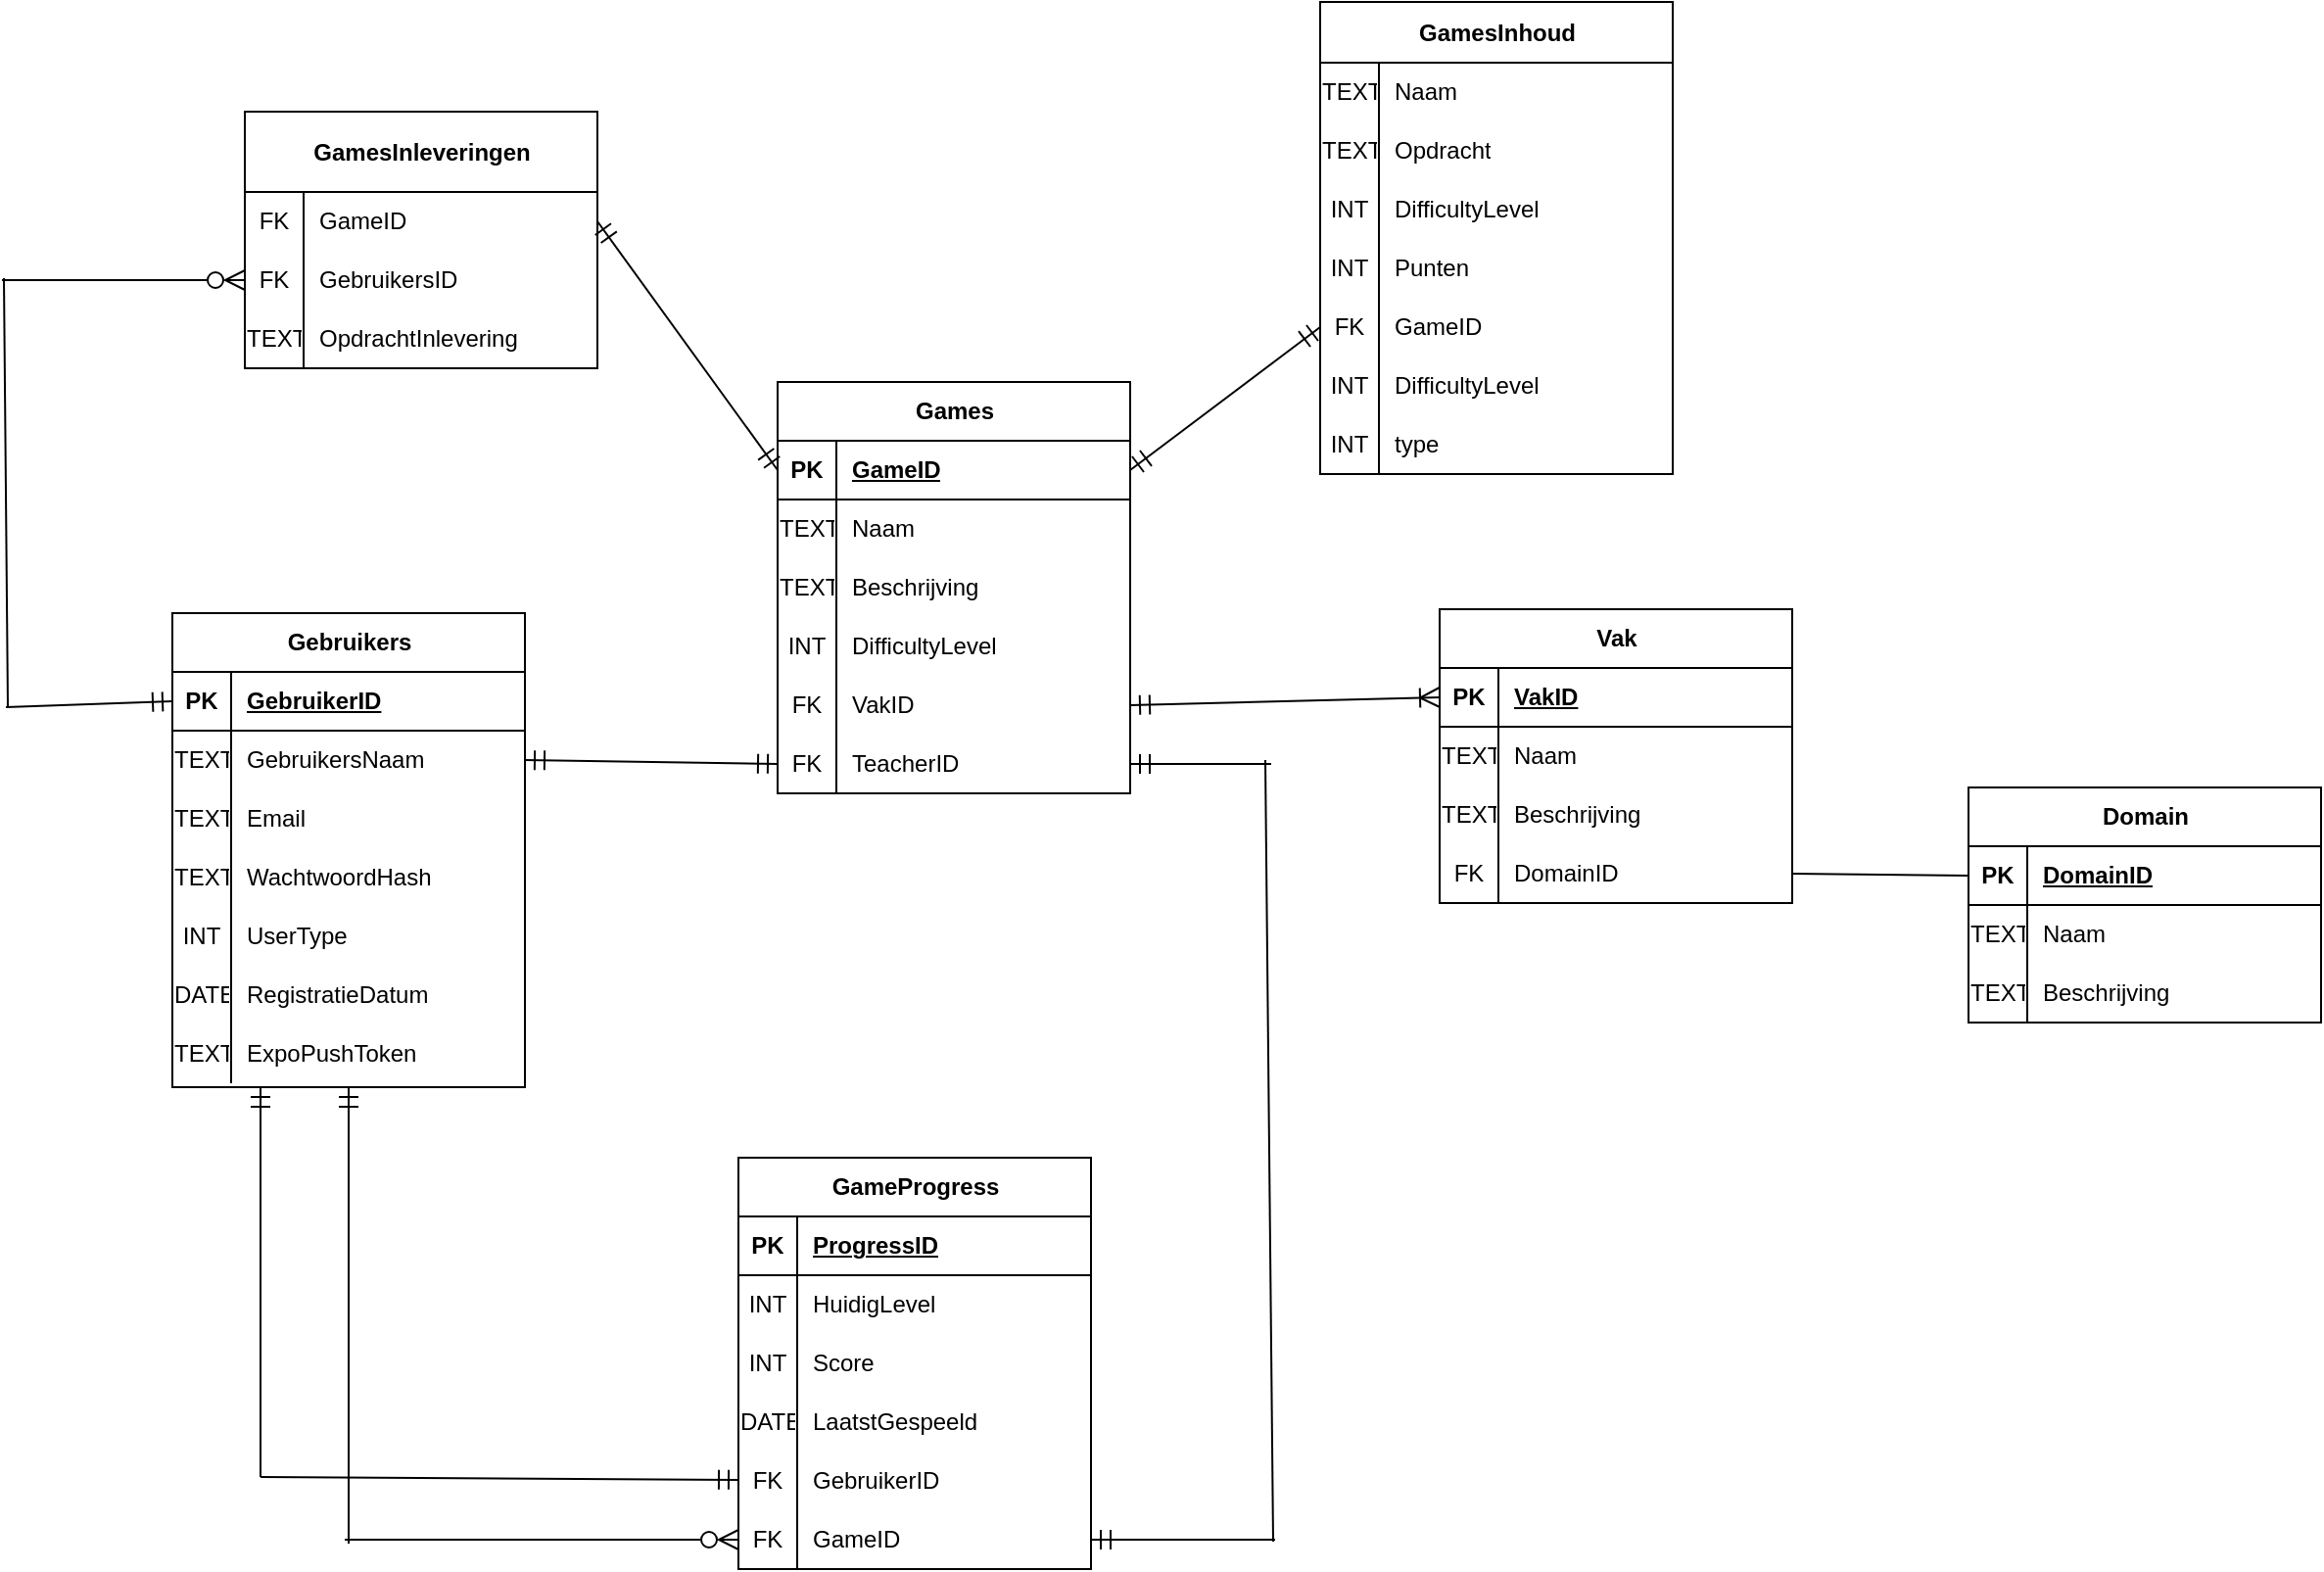<mxfile version="24.2.9" type="device">
  <diagram name="Page-1" id="W3djKVWimrkCmJJOR9AB">
    <mxGraphModel dx="1834" dy="1146" grid="0" gridSize="10" guides="1" tooltips="1" connect="1" arrows="1" fold="1" page="0" pageScale="1" pageWidth="850" pageHeight="1100" math="0" shadow="0">
      <root>
        <mxCell id="0" />
        <mxCell id="1" parent="0" />
        <mxCell id="AFo15DAIAZVbyzwFUTED-137" style="edgeStyle=none;curved=1;rounded=0;orthogonalLoop=1;jettySize=auto;html=1;exitX=0.25;exitY=1;exitDx=0;exitDy=0;fontSize=12;startSize=8;endSize=8;endArrow=none;endFill=0;startArrow=ERmandOne;startFill=0;" parent="1" source="AFo15DAIAZVbyzwFUTED-8" edge="1">
          <mxGeometry relative="1" as="geometry">
            <mxPoint x="60" y="414" as="targetPoint" />
          </mxGeometry>
        </mxCell>
        <mxCell id="AFo15DAIAZVbyzwFUTED-151" style="edgeStyle=none;curved=1;rounded=0;orthogonalLoop=1;jettySize=auto;html=1;exitX=0.5;exitY=1;exitDx=0;exitDy=0;fontSize=12;startSize=8;endSize=8;endArrow=none;endFill=0;startArrow=ERmandOne;startFill=0;" parent="1" source="AFo15DAIAZVbyzwFUTED-8" edge="1">
          <mxGeometry relative="1" as="geometry">
            <mxPoint x="105" y="448" as="targetPoint" />
          </mxGeometry>
        </mxCell>
        <mxCell id="AFo15DAIAZVbyzwFUTED-8" value="Gebruikers" style="shape=table;startSize=30;container=1;collapsible=1;childLayout=tableLayout;fixedRows=1;rowLines=0;fontStyle=1;align=center;resizeLast=1;html=1;" parent="1" vertex="1">
          <mxGeometry x="15" y="-27" width="180" height="242" as="geometry" />
        </mxCell>
        <mxCell id="AFo15DAIAZVbyzwFUTED-9" value="" style="shape=tableRow;horizontal=0;startSize=0;swimlaneHead=0;swimlaneBody=0;fillColor=none;collapsible=0;dropTarget=0;points=[[0,0.5],[1,0.5]];portConstraint=eastwest;top=0;left=0;right=0;bottom=1;" parent="AFo15DAIAZVbyzwFUTED-8" vertex="1">
          <mxGeometry y="30" width="180" height="30" as="geometry" />
        </mxCell>
        <mxCell id="AFo15DAIAZVbyzwFUTED-10" value="PK" style="shape=partialRectangle;connectable=0;fillColor=none;top=0;left=0;bottom=0;right=0;fontStyle=1;overflow=hidden;whiteSpace=wrap;html=1;" parent="AFo15DAIAZVbyzwFUTED-9" vertex="1">
          <mxGeometry width="30" height="30" as="geometry">
            <mxRectangle width="30" height="30" as="alternateBounds" />
          </mxGeometry>
        </mxCell>
        <mxCell id="AFo15DAIAZVbyzwFUTED-11" value="GebruikerID" style="shape=partialRectangle;connectable=0;fillColor=none;top=0;left=0;bottom=0;right=0;align=left;spacingLeft=6;fontStyle=5;overflow=hidden;whiteSpace=wrap;html=1;" parent="AFo15DAIAZVbyzwFUTED-9" vertex="1">
          <mxGeometry x="30" width="150" height="30" as="geometry">
            <mxRectangle width="150" height="30" as="alternateBounds" />
          </mxGeometry>
        </mxCell>
        <mxCell id="AFo15DAIAZVbyzwFUTED-12" value="" style="shape=tableRow;horizontal=0;startSize=0;swimlaneHead=0;swimlaneBody=0;fillColor=none;collapsible=0;dropTarget=0;points=[[0,0.5],[1,0.5]];portConstraint=eastwest;top=0;left=0;right=0;bottom=0;" parent="AFo15DAIAZVbyzwFUTED-8" vertex="1">
          <mxGeometry y="60" width="180" height="30" as="geometry" />
        </mxCell>
        <mxCell id="AFo15DAIAZVbyzwFUTED-13" value="TEXT" style="shape=partialRectangle;connectable=0;fillColor=none;top=0;left=0;bottom=0;right=0;editable=1;overflow=hidden;whiteSpace=wrap;html=1;" parent="AFo15DAIAZVbyzwFUTED-12" vertex="1">
          <mxGeometry width="30" height="30" as="geometry">
            <mxRectangle width="30" height="30" as="alternateBounds" />
          </mxGeometry>
        </mxCell>
        <mxCell id="AFo15DAIAZVbyzwFUTED-14" value="GebruikersNaam" style="shape=partialRectangle;connectable=0;fillColor=none;top=0;left=0;bottom=0;right=0;align=left;spacingLeft=6;overflow=hidden;whiteSpace=wrap;html=1;" parent="AFo15DAIAZVbyzwFUTED-12" vertex="1">
          <mxGeometry x="30" width="150" height="30" as="geometry">
            <mxRectangle width="150" height="30" as="alternateBounds" />
          </mxGeometry>
        </mxCell>
        <mxCell id="AFo15DAIAZVbyzwFUTED-15" value="" style="shape=tableRow;horizontal=0;startSize=0;swimlaneHead=0;swimlaneBody=0;fillColor=none;collapsible=0;dropTarget=0;points=[[0,0.5],[1,0.5]];portConstraint=eastwest;top=0;left=0;right=0;bottom=0;" parent="AFo15DAIAZVbyzwFUTED-8" vertex="1">
          <mxGeometry y="90" width="180" height="30" as="geometry" />
        </mxCell>
        <mxCell id="AFo15DAIAZVbyzwFUTED-16" value="TEXT" style="shape=partialRectangle;connectable=0;fillColor=none;top=0;left=0;bottom=0;right=0;editable=1;overflow=hidden;whiteSpace=wrap;html=1;" parent="AFo15DAIAZVbyzwFUTED-15" vertex="1">
          <mxGeometry width="30" height="30" as="geometry">
            <mxRectangle width="30" height="30" as="alternateBounds" />
          </mxGeometry>
        </mxCell>
        <mxCell id="AFo15DAIAZVbyzwFUTED-17" value="Email" style="shape=partialRectangle;connectable=0;fillColor=none;top=0;left=0;bottom=0;right=0;align=left;spacingLeft=6;overflow=hidden;whiteSpace=wrap;html=1;" parent="AFo15DAIAZVbyzwFUTED-15" vertex="1">
          <mxGeometry x="30" width="150" height="30" as="geometry">
            <mxRectangle width="150" height="30" as="alternateBounds" />
          </mxGeometry>
        </mxCell>
        <mxCell id="AFo15DAIAZVbyzwFUTED-18" value="" style="shape=tableRow;horizontal=0;startSize=0;swimlaneHead=0;swimlaneBody=0;fillColor=none;collapsible=0;dropTarget=0;points=[[0,0.5],[1,0.5]];portConstraint=eastwest;top=0;left=0;right=0;bottom=0;" parent="AFo15DAIAZVbyzwFUTED-8" vertex="1">
          <mxGeometry y="120" width="180" height="30" as="geometry" />
        </mxCell>
        <mxCell id="AFo15DAIAZVbyzwFUTED-19" value="TEXT" style="shape=partialRectangle;connectable=0;fillColor=none;top=0;left=0;bottom=0;right=0;editable=1;overflow=hidden;whiteSpace=wrap;html=1;" parent="AFo15DAIAZVbyzwFUTED-18" vertex="1">
          <mxGeometry width="30" height="30" as="geometry">
            <mxRectangle width="30" height="30" as="alternateBounds" />
          </mxGeometry>
        </mxCell>
        <mxCell id="AFo15DAIAZVbyzwFUTED-20" value="WachtwoordHash" style="shape=partialRectangle;connectable=0;fillColor=none;top=0;left=0;bottom=0;right=0;align=left;spacingLeft=6;overflow=hidden;whiteSpace=wrap;html=1;" parent="AFo15DAIAZVbyzwFUTED-18" vertex="1">
          <mxGeometry x="30" width="150" height="30" as="geometry">
            <mxRectangle width="150" height="30" as="alternateBounds" />
          </mxGeometry>
        </mxCell>
        <mxCell id="AFo15DAIAZVbyzwFUTED-36" value="" style="shape=tableRow;horizontal=0;startSize=0;swimlaneHead=0;swimlaneBody=0;fillColor=none;collapsible=0;dropTarget=0;points=[[0,0.5],[1,0.5]];portConstraint=eastwest;top=0;left=0;right=0;bottom=0;" parent="AFo15DAIAZVbyzwFUTED-8" vertex="1">
          <mxGeometry y="150" width="180" height="30" as="geometry" />
        </mxCell>
        <mxCell id="AFo15DAIAZVbyzwFUTED-37" value="INT" style="shape=partialRectangle;connectable=0;fillColor=none;top=0;left=0;bottom=0;right=0;editable=1;overflow=hidden;whiteSpace=wrap;html=1;" parent="AFo15DAIAZVbyzwFUTED-36" vertex="1">
          <mxGeometry width="30" height="30" as="geometry">
            <mxRectangle width="30" height="30" as="alternateBounds" />
          </mxGeometry>
        </mxCell>
        <mxCell id="AFo15DAIAZVbyzwFUTED-38" value="UserType" style="shape=partialRectangle;connectable=0;fillColor=none;top=0;left=0;bottom=0;right=0;align=left;spacingLeft=6;overflow=hidden;whiteSpace=wrap;html=1;" parent="AFo15DAIAZVbyzwFUTED-36" vertex="1">
          <mxGeometry x="30" width="150" height="30" as="geometry">
            <mxRectangle width="150" height="30" as="alternateBounds" />
          </mxGeometry>
        </mxCell>
        <mxCell id="AFo15DAIAZVbyzwFUTED-39" value="" style="shape=tableRow;horizontal=0;startSize=0;swimlaneHead=0;swimlaneBody=0;fillColor=none;collapsible=0;dropTarget=0;points=[[0,0.5],[1,0.5]];portConstraint=eastwest;top=0;left=0;right=0;bottom=0;" parent="AFo15DAIAZVbyzwFUTED-8" vertex="1">
          <mxGeometry y="180" width="180" height="30" as="geometry" />
        </mxCell>
        <mxCell id="AFo15DAIAZVbyzwFUTED-40" value="DATE" style="shape=partialRectangle;connectable=0;fillColor=none;top=0;left=0;bottom=0;right=0;editable=1;overflow=hidden;whiteSpace=wrap;html=1;" parent="AFo15DAIAZVbyzwFUTED-39" vertex="1">
          <mxGeometry width="30" height="30" as="geometry">
            <mxRectangle width="30" height="30" as="alternateBounds" />
          </mxGeometry>
        </mxCell>
        <mxCell id="AFo15DAIAZVbyzwFUTED-41" value="RegistratieDatum" style="shape=partialRectangle;connectable=0;fillColor=none;top=0;left=0;bottom=0;right=0;align=left;spacingLeft=6;overflow=hidden;whiteSpace=wrap;html=1;" parent="AFo15DAIAZVbyzwFUTED-39" vertex="1">
          <mxGeometry x="30" width="150" height="30" as="geometry">
            <mxRectangle width="150" height="30" as="alternateBounds" />
          </mxGeometry>
        </mxCell>
        <mxCell id="-VSiq6h9xrywPr_YTog2-1" value="" style="shape=tableRow;horizontal=0;startSize=0;swimlaneHead=0;swimlaneBody=0;fillColor=none;collapsible=0;dropTarget=0;points=[[0,0.5],[1,0.5]];portConstraint=eastwest;top=0;left=0;right=0;bottom=0;" vertex="1" parent="AFo15DAIAZVbyzwFUTED-8">
          <mxGeometry y="210" width="180" height="30" as="geometry" />
        </mxCell>
        <mxCell id="-VSiq6h9xrywPr_YTog2-2" value="TEXT" style="shape=partialRectangle;connectable=0;fillColor=none;top=0;left=0;bottom=0;right=0;editable=1;overflow=hidden;whiteSpace=wrap;html=1;" vertex="1" parent="-VSiq6h9xrywPr_YTog2-1">
          <mxGeometry width="30" height="30" as="geometry">
            <mxRectangle width="30" height="30" as="alternateBounds" />
          </mxGeometry>
        </mxCell>
        <mxCell id="-VSiq6h9xrywPr_YTog2-3" value="&lt;div&gt;ExpoPushToken&lt;/div&gt;" style="shape=partialRectangle;connectable=0;fillColor=none;top=0;left=0;bottom=0;right=0;align=left;spacingLeft=6;overflow=hidden;whiteSpace=wrap;html=1;" vertex="1" parent="-VSiq6h9xrywPr_YTog2-1">
          <mxGeometry x="30" width="150" height="30" as="geometry">
            <mxRectangle width="150" height="30" as="alternateBounds" />
          </mxGeometry>
        </mxCell>
        <mxCell id="AFo15DAIAZVbyzwFUTED-42" value="Vak" style="shape=table;startSize=30;container=1;collapsible=1;childLayout=tableLayout;fixedRows=1;rowLines=0;fontStyle=1;align=center;resizeLast=1;html=1;" parent="1" vertex="1">
          <mxGeometry x="662" y="-29" width="180" height="150" as="geometry" />
        </mxCell>
        <mxCell id="AFo15DAIAZVbyzwFUTED-43" value="" style="shape=tableRow;horizontal=0;startSize=0;swimlaneHead=0;swimlaneBody=0;fillColor=none;collapsible=0;dropTarget=0;points=[[0,0.5],[1,0.5]];portConstraint=eastwest;top=0;left=0;right=0;bottom=1;" parent="AFo15DAIAZVbyzwFUTED-42" vertex="1">
          <mxGeometry y="30" width="180" height="30" as="geometry" />
        </mxCell>
        <mxCell id="AFo15DAIAZVbyzwFUTED-44" value="PK" style="shape=partialRectangle;connectable=0;fillColor=none;top=0;left=0;bottom=0;right=0;fontStyle=1;overflow=hidden;whiteSpace=wrap;html=1;" parent="AFo15DAIAZVbyzwFUTED-43" vertex="1">
          <mxGeometry width="30" height="30" as="geometry">
            <mxRectangle width="30" height="30" as="alternateBounds" />
          </mxGeometry>
        </mxCell>
        <mxCell id="AFo15DAIAZVbyzwFUTED-45" value="VakID" style="shape=partialRectangle;connectable=0;fillColor=none;top=0;left=0;bottom=0;right=0;align=left;spacingLeft=6;fontStyle=5;overflow=hidden;whiteSpace=wrap;html=1;" parent="AFo15DAIAZVbyzwFUTED-43" vertex="1">
          <mxGeometry x="30" width="150" height="30" as="geometry">
            <mxRectangle width="150" height="30" as="alternateBounds" />
          </mxGeometry>
        </mxCell>
        <mxCell id="AFo15DAIAZVbyzwFUTED-46" value="" style="shape=tableRow;horizontal=0;startSize=0;swimlaneHead=0;swimlaneBody=0;fillColor=none;collapsible=0;dropTarget=0;points=[[0,0.5],[1,0.5]];portConstraint=eastwest;top=0;left=0;right=0;bottom=0;" parent="AFo15DAIAZVbyzwFUTED-42" vertex="1">
          <mxGeometry y="60" width="180" height="30" as="geometry" />
        </mxCell>
        <mxCell id="AFo15DAIAZVbyzwFUTED-47" value="TEXT" style="shape=partialRectangle;connectable=0;fillColor=none;top=0;left=0;bottom=0;right=0;editable=1;overflow=hidden;whiteSpace=wrap;html=1;" parent="AFo15DAIAZVbyzwFUTED-46" vertex="1">
          <mxGeometry width="30" height="30" as="geometry">
            <mxRectangle width="30" height="30" as="alternateBounds" />
          </mxGeometry>
        </mxCell>
        <mxCell id="AFo15DAIAZVbyzwFUTED-48" value="Naam" style="shape=partialRectangle;connectable=0;fillColor=none;top=0;left=0;bottom=0;right=0;align=left;spacingLeft=6;overflow=hidden;whiteSpace=wrap;html=1;" parent="AFo15DAIAZVbyzwFUTED-46" vertex="1">
          <mxGeometry x="30" width="150" height="30" as="geometry">
            <mxRectangle width="150" height="30" as="alternateBounds" />
          </mxGeometry>
        </mxCell>
        <mxCell id="AFo15DAIAZVbyzwFUTED-49" value="" style="shape=tableRow;horizontal=0;startSize=0;swimlaneHead=0;swimlaneBody=0;fillColor=none;collapsible=0;dropTarget=0;points=[[0,0.5],[1,0.5]];portConstraint=eastwest;top=0;left=0;right=0;bottom=0;" parent="AFo15DAIAZVbyzwFUTED-42" vertex="1">
          <mxGeometry y="90" width="180" height="30" as="geometry" />
        </mxCell>
        <mxCell id="AFo15DAIAZVbyzwFUTED-50" value="TEXT" style="shape=partialRectangle;connectable=0;fillColor=none;top=0;left=0;bottom=0;right=0;editable=1;overflow=hidden;whiteSpace=wrap;html=1;" parent="AFo15DAIAZVbyzwFUTED-49" vertex="1">
          <mxGeometry width="30" height="30" as="geometry">
            <mxRectangle width="30" height="30" as="alternateBounds" />
          </mxGeometry>
        </mxCell>
        <mxCell id="AFo15DAIAZVbyzwFUTED-51" value="Beschrijving" style="shape=partialRectangle;connectable=0;fillColor=none;top=0;left=0;bottom=0;right=0;align=left;spacingLeft=6;overflow=hidden;whiteSpace=wrap;html=1;" parent="AFo15DAIAZVbyzwFUTED-49" vertex="1">
          <mxGeometry x="30" width="150" height="30" as="geometry">
            <mxRectangle width="150" height="30" as="alternateBounds" />
          </mxGeometry>
        </mxCell>
        <mxCell id="AFo15DAIAZVbyzwFUTED-162" value="" style="shape=tableRow;horizontal=0;startSize=0;swimlaneHead=0;swimlaneBody=0;fillColor=none;collapsible=0;dropTarget=0;points=[[0,0.5],[1,0.5]];portConstraint=eastwest;top=0;left=0;right=0;bottom=0;" parent="AFo15DAIAZVbyzwFUTED-42" vertex="1">
          <mxGeometry y="120" width="180" height="30" as="geometry" />
        </mxCell>
        <mxCell id="AFo15DAIAZVbyzwFUTED-163" value="FK" style="shape=partialRectangle;connectable=0;fillColor=none;top=0;left=0;bottom=0;right=0;editable=1;overflow=hidden;whiteSpace=wrap;html=1;" parent="AFo15DAIAZVbyzwFUTED-162" vertex="1">
          <mxGeometry width="30" height="30" as="geometry">
            <mxRectangle width="30" height="30" as="alternateBounds" />
          </mxGeometry>
        </mxCell>
        <mxCell id="AFo15DAIAZVbyzwFUTED-164" value="DomainID" style="shape=partialRectangle;connectable=0;fillColor=none;top=0;left=0;bottom=0;right=0;align=left;spacingLeft=6;overflow=hidden;whiteSpace=wrap;html=1;" parent="AFo15DAIAZVbyzwFUTED-162" vertex="1">
          <mxGeometry x="30" width="150" height="30" as="geometry">
            <mxRectangle width="150" height="30" as="alternateBounds" />
          </mxGeometry>
        </mxCell>
        <mxCell id="AFo15DAIAZVbyzwFUTED-61" value="Games" style="shape=table;startSize=30;container=1;collapsible=1;childLayout=tableLayout;fixedRows=1;rowLines=0;fontStyle=1;align=center;resizeLast=1;html=1;" parent="1" vertex="1">
          <mxGeometry x="324" y="-145" width="180" height="210" as="geometry" />
        </mxCell>
        <mxCell id="AFo15DAIAZVbyzwFUTED-62" value="" style="shape=tableRow;horizontal=0;startSize=0;swimlaneHead=0;swimlaneBody=0;fillColor=none;collapsible=0;dropTarget=0;points=[[0,0.5],[1,0.5]];portConstraint=eastwest;top=0;left=0;right=0;bottom=1;" parent="AFo15DAIAZVbyzwFUTED-61" vertex="1">
          <mxGeometry y="30" width="180" height="30" as="geometry" />
        </mxCell>
        <mxCell id="AFo15DAIAZVbyzwFUTED-63" value="PK" style="shape=partialRectangle;connectable=0;fillColor=none;top=0;left=0;bottom=0;right=0;fontStyle=1;overflow=hidden;whiteSpace=wrap;html=1;" parent="AFo15DAIAZVbyzwFUTED-62" vertex="1">
          <mxGeometry width="30" height="30" as="geometry">
            <mxRectangle width="30" height="30" as="alternateBounds" />
          </mxGeometry>
        </mxCell>
        <mxCell id="AFo15DAIAZVbyzwFUTED-64" value="GameID" style="shape=partialRectangle;connectable=0;fillColor=none;top=0;left=0;bottom=0;right=0;align=left;spacingLeft=6;fontStyle=5;overflow=hidden;whiteSpace=wrap;html=1;" parent="AFo15DAIAZVbyzwFUTED-62" vertex="1">
          <mxGeometry x="30" width="150" height="30" as="geometry">
            <mxRectangle width="150" height="30" as="alternateBounds" />
          </mxGeometry>
        </mxCell>
        <mxCell id="AFo15DAIAZVbyzwFUTED-65" value="" style="shape=tableRow;horizontal=0;startSize=0;swimlaneHead=0;swimlaneBody=0;fillColor=none;collapsible=0;dropTarget=0;points=[[0,0.5],[1,0.5]];portConstraint=eastwest;top=0;left=0;right=0;bottom=0;" parent="AFo15DAIAZVbyzwFUTED-61" vertex="1">
          <mxGeometry y="60" width="180" height="30" as="geometry" />
        </mxCell>
        <mxCell id="AFo15DAIAZVbyzwFUTED-66" value="TEXT" style="shape=partialRectangle;connectable=0;fillColor=none;top=0;left=0;bottom=0;right=0;editable=1;overflow=hidden;whiteSpace=wrap;html=1;" parent="AFo15DAIAZVbyzwFUTED-65" vertex="1">
          <mxGeometry width="30" height="30" as="geometry">
            <mxRectangle width="30" height="30" as="alternateBounds" />
          </mxGeometry>
        </mxCell>
        <mxCell id="AFo15DAIAZVbyzwFUTED-67" value="Naam" style="shape=partialRectangle;connectable=0;fillColor=none;top=0;left=0;bottom=0;right=0;align=left;spacingLeft=6;overflow=hidden;whiteSpace=wrap;html=1;" parent="AFo15DAIAZVbyzwFUTED-65" vertex="1">
          <mxGeometry x="30" width="150" height="30" as="geometry">
            <mxRectangle width="150" height="30" as="alternateBounds" />
          </mxGeometry>
        </mxCell>
        <mxCell id="AFo15DAIAZVbyzwFUTED-68" value="" style="shape=tableRow;horizontal=0;startSize=0;swimlaneHead=0;swimlaneBody=0;fillColor=none;collapsible=0;dropTarget=0;points=[[0,0.5],[1,0.5]];portConstraint=eastwest;top=0;left=0;right=0;bottom=0;" parent="AFo15DAIAZVbyzwFUTED-61" vertex="1">
          <mxGeometry y="90" width="180" height="30" as="geometry" />
        </mxCell>
        <mxCell id="AFo15DAIAZVbyzwFUTED-69" value="TEXT" style="shape=partialRectangle;connectable=0;fillColor=none;top=0;left=0;bottom=0;right=0;editable=1;overflow=hidden;whiteSpace=wrap;html=1;" parent="AFo15DAIAZVbyzwFUTED-68" vertex="1">
          <mxGeometry width="30" height="30" as="geometry">
            <mxRectangle width="30" height="30" as="alternateBounds" />
          </mxGeometry>
        </mxCell>
        <mxCell id="AFo15DAIAZVbyzwFUTED-70" value="Beschrijving" style="shape=partialRectangle;connectable=0;fillColor=none;top=0;left=0;bottom=0;right=0;align=left;spacingLeft=6;overflow=hidden;whiteSpace=wrap;html=1;" parent="AFo15DAIAZVbyzwFUTED-68" vertex="1">
          <mxGeometry x="30" width="150" height="30" as="geometry">
            <mxRectangle width="150" height="30" as="alternateBounds" />
          </mxGeometry>
        </mxCell>
        <mxCell id="AFo15DAIAZVbyzwFUTED-91" value="" style="shape=tableRow;horizontal=0;startSize=0;swimlaneHead=0;swimlaneBody=0;fillColor=none;collapsible=0;dropTarget=0;points=[[0,0.5],[1,0.5]];portConstraint=eastwest;top=0;left=0;right=0;bottom=0;" parent="AFo15DAIAZVbyzwFUTED-61" vertex="1">
          <mxGeometry y="120" width="180" height="30" as="geometry" />
        </mxCell>
        <mxCell id="AFo15DAIAZVbyzwFUTED-92" value="INT" style="shape=partialRectangle;connectable=0;fillColor=none;top=0;left=0;bottom=0;right=0;editable=1;overflow=hidden;whiteSpace=wrap;html=1;" parent="AFo15DAIAZVbyzwFUTED-91" vertex="1">
          <mxGeometry width="30" height="30" as="geometry">
            <mxRectangle width="30" height="30" as="alternateBounds" />
          </mxGeometry>
        </mxCell>
        <mxCell id="AFo15DAIAZVbyzwFUTED-93" value="DifficultyLevel" style="shape=partialRectangle;connectable=0;fillColor=none;top=0;left=0;bottom=0;right=0;align=left;spacingLeft=6;overflow=hidden;whiteSpace=wrap;html=1;" parent="AFo15DAIAZVbyzwFUTED-91" vertex="1">
          <mxGeometry x="30" width="150" height="30" as="geometry">
            <mxRectangle width="150" height="30" as="alternateBounds" />
          </mxGeometry>
        </mxCell>
        <mxCell id="AFo15DAIAZVbyzwFUTED-107" value="" style="shape=tableRow;horizontal=0;startSize=0;swimlaneHead=0;swimlaneBody=0;fillColor=none;collapsible=0;dropTarget=0;points=[[0,0.5],[1,0.5]];portConstraint=eastwest;top=0;left=0;right=0;bottom=0;" parent="AFo15DAIAZVbyzwFUTED-61" vertex="1">
          <mxGeometry y="150" width="180" height="30" as="geometry" />
        </mxCell>
        <mxCell id="AFo15DAIAZVbyzwFUTED-108" value="FK" style="shape=partialRectangle;connectable=0;fillColor=none;top=0;left=0;bottom=0;right=0;editable=1;overflow=hidden;whiteSpace=wrap;html=1;" parent="AFo15DAIAZVbyzwFUTED-107" vertex="1">
          <mxGeometry width="30" height="30" as="geometry">
            <mxRectangle width="30" height="30" as="alternateBounds" />
          </mxGeometry>
        </mxCell>
        <mxCell id="AFo15DAIAZVbyzwFUTED-109" value="VakID" style="shape=partialRectangle;connectable=0;fillColor=none;top=0;left=0;bottom=0;right=0;align=left;spacingLeft=6;overflow=hidden;whiteSpace=wrap;html=1;" parent="AFo15DAIAZVbyzwFUTED-107" vertex="1">
          <mxGeometry x="30" width="150" height="30" as="geometry">
            <mxRectangle width="150" height="30" as="alternateBounds" />
          </mxGeometry>
        </mxCell>
        <mxCell id="AFo15DAIAZVbyzwFUTED-110" value="" style="shape=tableRow;horizontal=0;startSize=0;swimlaneHead=0;swimlaneBody=0;fillColor=none;collapsible=0;dropTarget=0;points=[[0,0.5],[1,0.5]];portConstraint=eastwest;top=0;left=0;right=0;bottom=0;" parent="AFo15DAIAZVbyzwFUTED-61" vertex="1">
          <mxGeometry y="180" width="180" height="30" as="geometry" />
        </mxCell>
        <mxCell id="AFo15DAIAZVbyzwFUTED-111" value="FK" style="shape=partialRectangle;connectable=0;fillColor=none;top=0;left=0;bottom=0;right=0;editable=1;overflow=hidden;whiteSpace=wrap;html=1;" parent="AFo15DAIAZVbyzwFUTED-110" vertex="1">
          <mxGeometry width="30" height="30" as="geometry">
            <mxRectangle width="30" height="30" as="alternateBounds" />
          </mxGeometry>
        </mxCell>
        <mxCell id="AFo15DAIAZVbyzwFUTED-112" value="TeacherID" style="shape=partialRectangle;connectable=0;fillColor=none;top=0;left=0;bottom=0;right=0;align=left;spacingLeft=6;overflow=hidden;whiteSpace=wrap;html=1;" parent="AFo15DAIAZVbyzwFUTED-110" vertex="1">
          <mxGeometry x="30" width="150" height="30" as="geometry">
            <mxRectangle width="150" height="30" as="alternateBounds" />
          </mxGeometry>
        </mxCell>
        <mxCell id="AFo15DAIAZVbyzwFUTED-113" style="edgeStyle=none;curved=1;rounded=0;orthogonalLoop=1;jettySize=auto;html=1;exitX=1;exitY=0.5;exitDx=0;exitDy=0;entryX=0;entryY=0.5;entryDx=0;entryDy=0;fontSize=12;startSize=8;endSize=8;endArrow=ERmandOne;endFill=0;startArrow=ERmandOne;startFill=0;" parent="1" source="AFo15DAIAZVbyzwFUTED-12" target="AFo15DAIAZVbyzwFUTED-110" edge="1">
          <mxGeometry relative="1" as="geometry" />
        </mxCell>
        <mxCell id="AFo15DAIAZVbyzwFUTED-114" value="GameProgress" style="shape=table;startSize=30;container=1;collapsible=1;childLayout=tableLayout;fixedRows=1;rowLines=0;fontStyle=1;align=center;resizeLast=1;html=1;" parent="1" vertex="1">
          <mxGeometry x="304" y="251" width="180" height="210" as="geometry" />
        </mxCell>
        <mxCell id="AFo15DAIAZVbyzwFUTED-115" value="" style="shape=tableRow;horizontal=0;startSize=0;swimlaneHead=0;swimlaneBody=0;fillColor=none;collapsible=0;dropTarget=0;points=[[0,0.5],[1,0.5]];portConstraint=eastwest;top=0;left=0;right=0;bottom=1;" parent="AFo15DAIAZVbyzwFUTED-114" vertex="1">
          <mxGeometry y="30" width="180" height="30" as="geometry" />
        </mxCell>
        <mxCell id="AFo15DAIAZVbyzwFUTED-116" value="PK" style="shape=partialRectangle;connectable=0;fillColor=none;top=0;left=0;bottom=0;right=0;fontStyle=1;overflow=hidden;whiteSpace=wrap;html=1;" parent="AFo15DAIAZVbyzwFUTED-115" vertex="1">
          <mxGeometry width="30" height="30" as="geometry">
            <mxRectangle width="30" height="30" as="alternateBounds" />
          </mxGeometry>
        </mxCell>
        <mxCell id="AFo15DAIAZVbyzwFUTED-117" value="ProgressID" style="shape=partialRectangle;connectable=0;fillColor=none;top=0;left=0;bottom=0;right=0;align=left;spacingLeft=6;fontStyle=5;overflow=hidden;whiteSpace=wrap;html=1;" parent="AFo15DAIAZVbyzwFUTED-115" vertex="1">
          <mxGeometry x="30" width="150" height="30" as="geometry">
            <mxRectangle width="150" height="30" as="alternateBounds" />
          </mxGeometry>
        </mxCell>
        <mxCell id="AFo15DAIAZVbyzwFUTED-118" value="" style="shape=tableRow;horizontal=0;startSize=0;swimlaneHead=0;swimlaneBody=0;fillColor=none;collapsible=0;dropTarget=0;points=[[0,0.5],[1,0.5]];portConstraint=eastwest;top=0;left=0;right=0;bottom=0;" parent="AFo15DAIAZVbyzwFUTED-114" vertex="1">
          <mxGeometry y="60" width="180" height="30" as="geometry" />
        </mxCell>
        <mxCell id="AFo15DAIAZVbyzwFUTED-119" value="INT" style="shape=partialRectangle;connectable=0;fillColor=none;top=0;left=0;bottom=0;right=0;editable=1;overflow=hidden;whiteSpace=wrap;html=1;" parent="AFo15DAIAZVbyzwFUTED-118" vertex="1">
          <mxGeometry width="30" height="30" as="geometry">
            <mxRectangle width="30" height="30" as="alternateBounds" />
          </mxGeometry>
        </mxCell>
        <mxCell id="AFo15DAIAZVbyzwFUTED-120" value="HuidigLevel" style="shape=partialRectangle;connectable=0;fillColor=none;top=0;left=0;bottom=0;right=0;align=left;spacingLeft=6;overflow=hidden;whiteSpace=wrap;html=1;" parent="AFo15DAIAZVbyzwFUTED-118" vertex="1">
          <mxGeometry x="30" width="150" height="30" as="geometry">
            <mxRectangle width="150" height="30" as="alternateBounds" />
          </mxGeometry>
        </mxCell>
        <mxCell id="AFo15DAIAZVbyzwFUTED-121" value="" style="shape=tableRow;horizontal=0;startSize=0;swimlaneHead=0;swimlaneBody=0;fillColor=none;collapsible=0;dropTarget=0;points=[[0,0.5],[1,0.5]];portConstraint=eastwest;top=0;left=0;right=0;bottom=0;" parent="AFo15DAIAZVbyzwFUTED-114" vertex="1">
          <mxGeometry y="90" width="180" height="30" as="geometry" />
        </mxCell>
        <mxCell id="AFo15DAIAZVbyzwFUTED-122" value="INT" style="shape=partialRectangle;connectable=0;fillColor=none;top=0;left=0;bottom=0;right=0;editable=1;overflow=hidden;whiteSpace=wrap;html=1;" parent="AFo15DAIAZVbyzwFUTED-121" vertex="1">
          <mxGeometry width="30" height="30" as="geometry">
            <mxRectangle width="30" height="30" as="alternateBounds" />
          </mxGeometry>
        </mxCell>
        <mxCell id="AFo15DAIAZVbyzwFUTED-123" value="Score" style="shape=partialRectangle;connectable=0;fillColor=none;top=0;left=0;bottom=0;right=0;align=left;spacingLeft=6;overflow=hidden;whiteSpace=wrap;html=1;" parent="AFo15DAIAZVbyzwFUTED-121" vertex="1">
          <mxGeometry x="30" width="150" height="30" as="geometry">
            <mxRectangle width="150" height="30" as="alternateBounds" />
          </mxGeometry>
        </mxCell>
        <mxCell id="AFo15DAIAZVbyzwFUTED-124" value="" style="shape=tableRow;horizontal=0;startSize=0;swimlaneHead=0;swimlaneBody=0;fillColor=none;collapsible=0;dropTarget=0;points=[[0,0.5],[1,0.5]];portConstraint=eastwest;top=0;left=0;right=0;bottom=0;" parent="AFo15DAIAZVbyzwFUTED-114" vertex="1">
          <mxGeometry y="120" width="180" height="30" as="geometry" />
        </mxCell>
        <mxCell id="AFo15DAIAZVbyzwFUTED-125" value="DATE" style="shape=partialRectangle;connectable=0;fillColor=none;top=0;left=0;bottom=0;right=0;editable=1;overflow=hidden;whiteSpace=wrap;html=1;" parent="AFo15DAIAZVbyzwFUTED-124" vertex="1">
          <mxGeometry width="30" height="30" as="geometry">
            <mxRectangle width="30" height="30" as="alternateBounds" />
          </mxGeometry>
        </mxCell>
        <mxCell id="AFo15DAIAZVbyzwFUTED-126" value="LaatstGespeeld" style="shape=partialRectangle;connectable=0;fillColor=none;top=0;left=0;bottom=0;right=0;align=left;spacingLeft=6;overflow=hidden;whiteSpace=wrap;html=1;" parent="AFo15DAIAZVbyzwFUTED-124" vertex="1">
          <mxGeometry x="30" width="150" height="30" as="geometry">
            <mxRectangle width="150" height="30" as="alternateBounds" />
          </mxGeometry>
        </mxCell>
        <mxCell id="AFo15DAIAZVbyzwFUTED-127" value="" style="shape=tableRow;horizontal=0;startSize=0;swimlaneHead=0;swimlaneBody=0;fillColor=none;collapsible=0;dropTarget=0;points=[[0,0.5],[1,0.5]];portConstraint=eastwest;top=0;left=0;right=0;bottom=0;" parent="AFo15DAIAZVbyzwFUTED-114" vertex="1">
          <mxGeometry y="150" width="180" height="30" as="geometry" />
        </mxCell>
        <mxCell id="AFo15DAIAZVbyzwFUTED-128" value="FK" style="shape=partialRectangle;connectable=0;fillColor=none;top=0;left=0;bottom=0;right=0;editable=1;overflow=hidden;whiteSpace=wrap;html=1;" parent="AFo15DAIAZVbyzwFUTED-127" vertex="1">
          <mxGeometry width="30" height="30" as="geometry">
            <mxRectangle width="30" height="30" as="alternateBounds" />
          </mxGeometry>
        </mxCell>
        <mxCell id="AFo15DAIAZVbyzwFUTED-129" value="GebruikerID" style="shape=partialRectangle;connectable=0;fillColor=none;top=0;left=0;bottom=0;right=0;align=left;spacingLeft=6;overflow=hidden;whiteSpace=wrap;html=1;" parent="AFo15DAIAZVbyzwFUTED-127" vertex="1">
          <mxGeometry x="30" width="150" height="30" as="geometry">
            <mxRectangle width="150" height="30" as="alternateBounds" />
          </mxGeometry>
        </mxCell>
        <mxCell id="AFo15DAIAZVbyzwFUTED-130" value="" style="shape=tableRow;horizontal=0;startSize=0;swimlaneHead=0;swimlaneBody=0;fillColor=none;collapsible=0;dropTarget=0;points=[[0,0.5],[1,0.5]];portConstraint=eastwest;top=0;left=0;right=0;bottom=0;" parent="AFo15DAIAZVbyzwFUTED-114" vertex="1">
          <mxGeometry y="180" width="180" height="30" as="geometry" />
        </mxCell>
        <mxCell id="AFo15DAIAZVbyzwFUTED-131" value="FK" style="shape=partialRectangle;connectable=0;fillColor=none;top=0;left=0;bottom=0;right=0;editable=1;overflow=hidden;whiteSpace=wrap;html=1;" parent="AFo15DAIAZVbyzwFUTED-130" vertex="1">
          <mxGeometry width="30" height="30" as="geometry">
            <mxRectangle width="30" height="30" as="alternateBounds" />
          </mxGeometry>
        </mxCell>
        <mxCell id="AFo15DAIAZVbyzwFUTED-132" value="GameID" style="shape=partialRectangle;connectable=0;fillColor=none;top=0;left=0;bottom=0;right=0;align=left;spacingLeft=6;overflow=hidden;whiteSpace=wrap;html=1;" parent="AFo15DAIAZVbyzwFUTED-130" vertex="1">
          <mxGeometry x="30" width="150" height="30" as="geometry">
            <mxRectangle width="150" height="30" as="alternateBounds" />
          </mxGeometry>
        </mxCell>
        <mxCell id="AFo15DAIAZVbyzwFUTED-136" style="edgeStyle=none;curved=1;rounded=0;orthogonalLoop=1;jettySize=auto;html=1;fontSize=12;startSize=8;endSize=8;endArrow=none;endFill=0;startArrow=ERmandOne;startFill=0;" parent="1" source="AFo15DAIAZVbyzwFUTED-127" edge="1">
          <mxGeometry relative="1" as="geometry">
            <mxPoint x="60" y="414" as="targetPoint" />
          </mxGeometry>
        </mxCell>
        <mxCell id="AFo15DAIAZVbyzwFUTED-146" style="edgeStyle=none;curved=1;rounded=0;orthogonalLoop=1;jettySize=auto;html=1;fontSize=12;startSize=8;endSize=8;startArrow=ERmandOne;startFill=0;endArrow=none;endFill=0;" parent="1" source="AFo15DAIAZVbyzwFUTED-130" edge="1">
          <mxGeometry relative="1" as="geometry">
            <mxPoint x="578" y="446" as="targetPoint" />
          </mxGeometry>
        </mxCell>
        <mxCell id="AFo15DAIAZVbyzwFUTED-147" style="edgeStyle=none;curved=1;rounded=0;orthogonalLoop=1;jettySize=auto;html=1;fontSize=12;startSize=8;endSize=8;endArrow=none;endFill=0;startArrow=ERmandOne;startFill=0;" parent="1" source="AFo15DAIAZVbyzwFUTED-110" edge="1">
          <mxGeometry relative="1" as="geometry">
            <mxPoint x="576" y="50" as="targetPoint" />
          </mxGeometry>
        </mxCell>
        <mxCell id="AFo15DAIAZVbyzwFUTED-148" value="" style="endArrow=none;html=1;rounded=0;fontSize=12;startSize=8;endSize=8;curved=1;" parent="1" edge="1">
          <mxGeometry width="50" height="50" relative="1" as="geometry">
            <mxPoint x="577" y="447" as="sourcePoint" />
            <mxPoint x="573" y="48" as="targetPoint" />
          </mxGeometry>
        </mxCell>
        <mxCell id="AFo15DAIAZVbyzwFUTED-149" style="edgeStyle=none;curved=1;rounded=0;orthogonalLoop=1;jettySize=auto;html=1;entryX=0;entryY=0.5;entryDx=0;entryDy=0;fontSize=12;startSize=8;endSize=8;exitX=1;exitY=0.5;exitDx=0;exitDy=0;endArrow=ERoneToMany;endFill=0;startArrow=ERmandOne;startFill=0;" parent="1" source="AFo15DAIAZVbyzwFUTED-107" target="AFo15DAIAZVbyzwFUTED-43" edge="1">
          <mxGeometry relative="1" as="geometry" />
        </mxCell>
        <mxCell id="AFo15DAIAZVbyzwFUTED-150" style="edgeStyle=none;curved=1;rounded=0;orthogonalLoop=1;jettySize=auto;html=1;fontSize=12;startSize=8;endSize=8;endArrow=none;endFill=0;startArrow=ERzeroToMany;startFill=0;" parent="1" source="AFo15DAIAZVbyzwFUTED-130" edge="1">
          <mxGeometry relative="1" as="geometry">
            <mxPoint x="103" y="446" as="targetPoint" />
          </mxGeometry>
        </mxCell>
        <mxCell id="AFo15DAIAZVbyzwFUTED-152" value="Domain" style="shape=table;startSize=30;container=1;collapsible=1;childLayout=tableLayout;fixedRows=1;rowLines=0;fontStyle=1;align=center;resizeLast=1;html=1;" parent="1" vertex="1">
          <mxGeometry x="932" y="62" width="180" height="120" as="geometry" />
        </mxCell>
        <mxCell id="AFo15DAIAZVbyzwFUTED-153" value="" style="shape=tableRow;horizontal=0;startSize=0;swimlaneHead=0;swimlaneBody=0;fillColor=none;collapsible=0;dropTarget=0;points=[[0,0.5],[1,0.5]];portConstraint=eastwest;top=0;left=0;right=0;bottom=1;" parent="AFo15DAIAZVbyzwFUTED-152" vertex="1">
          <mxGeometry y="30" width="180" height="30" as="geometry" />
        </mxCell>
        <mxCell id="AFo15DAIAZVbyzwFUTED-154" value="PK" style="shape=partialRectangle;connectable=0;fillColor=none;top=0;left=0;bottom=0;right=0;fontStyle=1;overflow=hidden;whiteSpace=wrap;html=1;" parent="AFo15DAIAZVbyzwFUTED-153" vertex="1">
          <mxGeometry width="30" height="30" as="geometry">
            <mxRectangle width="30" height="30" as="alternateBounds" />
          </mxGeometry>
        </mxCell>
        <mxCell id="AFo15DAIAZVbyzwFUTED-155" value="DomainID" style="shape=partialRectangle;connectable=0;fillColor=none;top=0;left=0;bottom=0;right=0;align=left;spacingLeft=6;fontStyle=5;overflow=hidden;whiteSpace=wrap;html=1;" parent="AFo15DAIAZVbyzwFUTED-153" vertex="1">
          <mxGeometry x="30" width="150" height="30" as="geometry">
            <mxRectangle width="150" height="30" as="alternateBounds" />
          </mxGeometry>
        </mxCell>
        <mxCell id="AFo15DAIAZVbyzwFUTED-156" value="" style="shape=tableRow;horizontal=0;startSize=0;swimlaneHead=0;swimlaneBody=0;fillColor=none;collapsible=0;dropTarget=0;points=[[0,0.5],[1,0.5]];portConstraint=eastwest;top=0;left=0;right=0;bottom=0;" parent="AFo15DAIAZVbyzwFUTED-152" vertex="1">
          <mxGeometry y="60" width="180" height="30" as="geometry" />
        </mxCell>
        <mxCell id="AFo15DAIAZVbyzwFUTED-157" value="TEXT" style="shape=partialRectangle;connectable=0;fillColor=none;top=0;left=0;bottom=0;right=0;editable=1;overflow=hidden;whiteSpace=wrap;html=1;" parent="AFo15DAIAZVbyzwFUTED-156" vertex="1">
          <mxGeometry width="30" height="30" as="geometry">
            <mxRectangle width="30" height="30" as="alternateBounds" />
          </mxGeometry>
        </mxCell>
        <mxCell id="AFo15DAIAZVbyzwFUTED-158" value="Naam" style="shape=partialRectangle;connectable=0;fillColor=none;top=0;left=0;bottom=0;right=0;align=left;spacingLeft=6;overflow=hidden;whiteSpace=wrap;html=1;" parent="AFo15DAIAZVbyzwFUTED-156" vertex="1">
          <mxGeometry x="30" width="150" height="30" as="geometry">
            <mxRectangle width="150" height="30" as="alternateBounds" />
          </mxGeometry>
        </mxCell>
        <mxCell id="AFo15DAIAZVbyzwFUTED-159" value="" style="shape=tableRow;horizontal=0;startSize=0;swimlaneHead=0;swimlaneBody=0;fillColor=none;collapsible=0;dropTarget=0;points=[[0,0.5],[1,0.5]];portConstraint=eastwest;top=0;left=0;right=0;bottom=0;" parent="AFo15DAIAZVbyzwFUTED-152" vertex="1">
          <mxGeometry y="90" width="180" height="30" as="geometry" />
        </mxCell>
        <mxCell id="AFo15DAIAZVbyzwFUTED-160" value="TEXT" style="shape=partialRectangle;connectable=0;fillColor=none;top=0;left=0;bottom=0;right=0;editable=1;overflow=hidden;whiteSpace=wrap;html=1;" parent="AFo15DAIAZVbyzwFUTED-159" vertex="1">
          <mxGeometry width="30" height="30" as="geometry">
            <mxRectangle width="30" height="30" as="alternateBounds" />
          </mxGeometry>
        </mxCell>
        <mxCell id="AFo15DAIAZVbyzwFUTED-161" value="Beschrijving" style="shape=partialRectangle;connectable=0;fillColor=none;top=0;left=0;bottom=0;right=0;align=left;spacingLeft=6;overflow=hidden;whiteSpace=wrap;html=1;" parent="AFo15DAIAZVbyzwFUTED-159" vertex="1">
          <mxGeometry x="30" width="150" height="30" as="geometry">
            <mxRectangle width="150" height="30" as="alternateBounds" />
          </mxGeometry>
        </mxCell>
        <mxCell id="AFo15DAIAZVbyzwFUTED-165" style="edgeStyle=none;curved=1;rounded=0;orthogonalLoop=1;jettySize=auto;html=1;entryX=0;entryY=0.5;entryDx=0;entryDy=0;fontSize=12;startSize=8;endSize=8;exitX=1;exitY=0.5;exitDx=0;exitDy=0;endArrow=none;endFill=0;" parent="1" source="AFo15DAIAZVbyzwFUTED-162" target="AFo15DAIAZVbyzwFUTED-153" edge="1">
          <mxGeometry relative="1" as="geometry" />
        </mxCell>
        <mxCell id="AFo15DAIAZVbyzwFUTED-185" value="GamesInhoud" style="shape=table;startSize=31;container=1;collapsible=1;childLayout=tableLayout;fixedRows=1;rowLines=0;fontStyle=1;align=center;resizeLast=1;html=1;" parent="1" vertex="1">
          <mxGeometry x="601" y="-339" width="180" height="241" as="geometry" />
        </mxCell>
        <mxCell id="AFo15DAIAZVbyzwFUTED-186" value="" style="shape=tableRow;horizontal=0;startSize=0;swimlaneHead=0;swimlaneBody=0;fillColor=none;collapsible=0;dropTarget=0;points=[[0,0.5],[1,0.5]];portConstraint=eastwest;top=0;left=0;right=0;bottom=0;" parent="AFo15DAIAZVbyzwFUTED-185" vertex="1">
          <mxGeometry y="31" width="180" height="30" as="geometry" />
        </mxCell>
        <mxCell id="AFo15DAIAZVbyzwFUTED-187" value="TEXT" style="shape=partialRectangle;connectable=0;fillColor=none;top=0;left=0;bottom=0;right=0;editable=1;overflow=hidden;whiteSpace=wrap;html=1;" parent="AFo15DAIAZVbyzwFUTED-186" vertex="1">
          <mxGeometry width="30" height="30" as="geometry">
            <mxRectangle width="30" height="30" as="alternateBounds" />
          </mxGeometry>
        </mxCell>
        <mxCell id="AFo15DAIAZVbyzwFUTED-188" value="Naam" style="shape=partialRectangle;connectable=0;fillColor=none;top=0;left=0;bottom=0;right=0;align=left;spacingLeft=6;overflow=hidden;whiteSpace=wrap;html=1;" parent="AFo15DAIAZVbyzwFUTED-186" vertex="1">
          <mxGeometry x="30" width="150" height="30" as="geometry">
            <mxRectangle width="150" height="30" as="alternateBounds" />
          </mxGeometry>
        </mxCell>
        <mxCell id="AFo15DAIAZVbyzwFUTED-189" value="" style="shape=tableRow;horizontal=0;startSize=0;swimlaneHead=0;swimlaneBody=0;fillColor=none;collapsible=0;dropTarget=0;points=[[0,0.5],[1,0.5]];portConstraint=eastwest;top=0;left=0;right=0;bottom=0;" parent="AFo15DAIAZVbyzwFUTED-185" vertex="1">
          <mxGeometry y="61" width="180" height="30" as="geometry" />
        </mxCell>
        <mxCell id="AFo15DAIAZVbyzwFUTED-190" value="TEXT" style="shape=partialRectangle;connectable=0;fillColor=none;top=0;left=0;bottom=0;right=0;editable=1;overflow=hidden;whiteSpace=wrap;html=1;" parent="AFo15DAIAZVbyzwFUTED-189" vertex="1">
          <mxGeometry width="30" height="30" as="geometry">
            <mxRectangle width="30" height="30" as="alternateBounds" />
          </mxGeometry>
        </mxCell>
        <mxCell id="AFo15DAIAZVbyzwFUTED-191" value="Opdracht" style="shape=partialRectangle;connectable=0;fillColor=none;top=0;left=0;bottom=0;right=0;align=left;spacingLeft=6;overflow=hidden;whiteSpace=wrap;html=1;" parent="AFo15DAIAZVbyzwFUTED-189" vertex="1">
          <mxGeometry x="30" width="150" height="30" as="geometry">
            <mxRectangle width="150" height="30" as="alternateBounds" />
          </mxGeometry>
        </mxCell>
        <mxCell id="AFo15DAIAZVbyzwFUTED-192" value="" style="shape=tableRow;horizontal=0;startSize=0;swimlaneHead=0;swimlaneBody=0;fillColor=none;collapsible=0;dropTarget=0;points=[[0,0.5],[1,0.5]];portConstraint=eastwest;top=0;left=0;right=0;bottom=0;" parent="AFo15DAIAZVbyzwFUTED-185" vertex="1">
          <mxGeometry y="91" width="180" height="30" as="geometry" />
        </mxCell>
        <mxCell id="AFo15DAIAZVbyzwFUTED-193" value="INT" style="shape=partialRectangle;connectable=0;fillColor=none;top=0;left=0;bottom=0;right=0;editable=1;overflow=hidden;whiteSpace=wrap;html=1;" parent="AFo15DAIAZVbyzwFUTED-192" vertex="1">
          <mxGeometry width="30" height="30" as="geometry">
            <mxRectangle width="30" height="30" as="alternateBounds" />
          </mxGeometry>
        </mxCell>
        <mxCell id="AFo15DAIAZVbyzwFUTED-194" value="DifficultyLevel" style="shape=partialRectangle;connectable=0;fillColor=none;top=0;left=0;bottom=0;right=0;align=left;spacingLeft=6;overflow=hidden;whiteSpace=wrap;html=1;" parent="AFo15DAIAZVbyzwFUTED-192" vertex="1">
          <mxGeometry x="30" width="150" height="30" as="geometry">
            <mxRectangle width="150" height="30" as="alternateBounds" />
          </mxGeometry>
        </mxCell>
        <mxCell id="AFo15DAIAZVbyzwFUTED-195" value="" style="shape=tableRow;horizontal=0;startSize=0;swimlaneHead=0;swimlaneBody=0;fillColor=none;collapsible=0;dropTarget=0;points=[[0,0.5],[1,0.5]];portConstraint=eastwest;top=0;left=0;right=0;bottom=0;" parent="AFo15DAIAZVbyzwFUTED-185" vertex="1">
          <mxGeometry y="121" width="180" height="30" as="geometry" />
        </mxCell>
        <mxCell id="AFo15DAIAZVbyzwFUTED-196" value="INT" style="shape=partialRectangle;connectable=0;fillColor=none;top=0;left=0;bottom=0;right=0;editable=1;overflow=hidden;whiteSpace=wrap;html=1;" parent="AFo15DAIAZVbyzwFUTED-195" vertex="1">
          <mxGeometry width="30" height="30" as="geometry">
            <mxRectangle width="30" height="30" as="alternateBounds" />
          </mxGeometry>
        </mxCell>
        <mxCell id="AFo15DAIAZVbyzwFUTED-197" value="Punten" style="shape=partialRectangle;connectable=0;fillColor=none;top=0;left=0;bottom=0;right=0;align=left;spacingLeft=6;overflow=hidden;whiteSpace=wrap;html=1;" parent="AFo15DAIAZVbyzwFUTED-195" vertex="1">
          <mxGeometry x="30" width="150" height="30" as="geometry">
            <mxRectangle width="150" height="30" as="alternateBounds" />
          </mxGeometry>
        </mxCell>
        <mxCell id="AFo15DAIAZVbyzwFUTED-198" value="" style="shape=tableRow;horizontal=0;startSize=0;swimlaneHead=0;swimlaneBody=0;fillColor=none;collapsible=0;dropTarget=0;points=[[0,0.5],[1,0.5]];portConstraint=eastwest;top=0;left=0;right=0;bottom=0;" parent="AFo15DAIAZVbyzwFUTED-185" vertex="1">
          <mxGeometry y="151" width="180" height="30" as="geometry" />
        </mxCell>
        <mxCell id="AFo15DAIAZVbyzwFUTED-199" value="FK" style="shape=partialRectangle;connectable=0;fillColor=none;top=0;left=0;bottom=0;right=0;editable=1;overflow=hidden;whiteSpace=wrap;html=1;" parent="AFo15DAIAZVbyzwFUTED-198" vertex="1">
          <mxGeometry width="30" height="30" as="geometry">
            <mxRectangle width="30" height="30" as="alternateBounds" />
          </mxGeometry>
        </mxCell>
        <mxCell id="AFo15DAIAZVbyzwFUTED-200" value="GameID" style="shape=partialRectangle;connectable=0;fillColor=none;top=0;left=0;bottom=0;right=0;align=left;spacingLeft=6;overflow=hidden;whiteSpace=wrap;html=1;" parent="AFo15DAIAZVbyzwFUTED-198" vertex="1">
          <mxGeometry x="30" width="150" height="30" as="geometry">
            <mxRectangle width="150" height="30" as="alternateBounds" />
          </mxGeometry>
        </mxCell>
        <mxCell id="AFo15DAIAZVbyzwFUTED-201" value="" style="shape=tableRow;horizontal=0;startSize=0;swimlaneHead=0;swimlaneBody=0;fillColor=none;collapsible=0;dropTarget=0;points=[[0,0.5],[1,0.5]];portConstraint=eastwest;top=0;left=0;right=0;bottom=0;" parent="AFo15DAIAZVbyzwFUTED-185" vertex="1">
          <mxGeometry y="181" width="180" height="30" as="geometry" />
        </mxCell>
        <mxCell id="AFo15DAIAZVbyzwFUTED-202" value="INT" style="shape=partialRectangle;connectable=0;fillColor=none;top=0;left=0;bottom=0;right=0;editable=1;overflow=hidden;whiteSpace=wrap;html=1;" parent="AFo15DAIAZVbyzwFUTED-201" vertex="1">
          <mxGeometry width="30" height="30" as="geometry">
            <mxRectangle width="30" height="30" as="alternateBounds" />
          </mxGeometry>
        </mxCell>
        <mxCell id="AFo15DAIAZVbyzwFUTED-203" value="DifficultyLevel" style="shape=partialRectangle;connectable=0;fillColor=none;top=0;left=0;bottom=0;right=0;align=left;spacingLeft=6;overflow=hidden;whiteSpace=wrap;html=1;" parent="AFo15DAIAZVbyzwFUTED-201" vertex="1">
          <mxGeometry x="30" width="150" height="30" as="geometry">
            <mxRectangle width="150" height="30" as="alternateBounds" />
          </mxGeometry>
        </mxCell>
        <mxCell id="AFo15DAIAZVbyzwFUTED-231" value="" style="shape=tableRow;horizontal=0;startSize=0;swimlaneHead=0;swimlaneBody=0;fillColor=none;collapsible=0;dropTarget=0;points=[[0,0.5],[1,0.5]];portConstraint=eastwest;top=0;left=0;right=0;bottom=0;" parent="AFo15DAIAZVbyzwFUTED-185" vertex="1">
          <mxGeometry y="211" width="180" height="30" as="geometry" />
        </mxCell>
        <mxCell id="AFo15DAIAZVbyzwFUTED-232" value="INT" style="shape=partialRectangle;connectable=0;fillColor=none;top=0;left=0;bottom=0;right=0;editable=1;overflow=hidden;whiteSpace=wrap;html=1;" parent="AFo15DAIAZVbyzwFUTED-231" vertex="1">
          <mxGeometry width="30" height="30" as="geometry">
            <mxRectangle width="30" height="30" as="alternateBounds" />
          </mxGeometry>
        </mxCell>
        <mxCell id="AFo15DAIAZVbyzwFUTED-233" value="type" style="shape=partialRectangle;connectable=0;fillColor=none;top=0;left=0;bottom=0;right=0;align=left;spacingLeft=6;overflow=hidden;whiteSpace=wrap;html=1;" parent="AFo15DAIAZVbyzwFUTED-231" vertex="1">
          <mxGeometry x="30" width="150" height="30" as="geometry">
            <mxRectangle width="150" height="30" as="alternateBounds" />
          </mxGeometry>
        </mxCell>
        <mxCell id="AFo15DAIAZVbyzwFUTED-204" value="GamesInleveringen" style="shape=table;startSize=41;container=1;collapsible=1;childLayout=tableLayout;fixedRows=1;rowLines=0;fontStyle=1;align=center;resizeLast=1;html=1;" parent="1" vertex="1">
          <mxGeometry x="52" y="-283" width="180" height="131" as="geometry" />
        </mxCell>
        <mxCell id="AFo15DAIAZVbyzwFUTED-205" value="" style="shape=tableRow;horizontal=0;startSize=0;swimlaneHead=0;swimlaneBody=0;fillColor=none;collapsible=0;dropTarget=0;points=[[0,0.5],[1,0.5]];portConstraint=eastwest;top=0;left=0;right=0;bottom=0;" parent="AFo15DAIAZVbyzwFUTED-204" vertex="1">
          <mxGeometry y="41" width="180" height="30" as="geometry" />
        </mxCell>
        <mxCell id="AFo15DAIAZVbyzwFUTED-206" value="FK" style="shape=partialRectangle;connectable=0;fillColor=none;top=0;left=0;bottom=0;right=0;editable=1;overflow=hidden;whiteSpace=wrap;html=1;" parent="AFo15DAIAZVbyzwFUTED-205" vertex="1">
          <mxGeometry width="30" height="30" as="geometry">
            <mxRectangle width="30" height="30" as="alternateBounds" />
          </mxGeometry>
        </mxCell>
        <mxCell id="AFo15DAIAZVbyzwFUTED-207" value="GameID" style="shape=partialRectangle;connectable=0;fillColor=none;top=0;left=0;bottom=0;right=0;align=left;spacingLeft=6;overflow=hidden;whiteSpace=wrap;html=1;" parent="AFo15DAIAZVbyzwFUTED-205" vertex="1">
          <mxGeometry x="30" width="150" height="30" as="geometry">
            <mxRectangle width="150" height="30" as="alternateBounds" />
          </mxGeometry>
        </mxCell>
        <mxCell id="AFo15DAIAZVbyzwFUTED-208" value="" style="shape=tableRow;horizontal=0;startSize=0;swimlaneHead=0;swimlaneBody=0;fillColor=none;collapsible=0;dropTarget=0;points=[[0,0.5],[1,0.5]];portConstraint=eastwest;top=0;left=0;right=0;bottom=0;" parent="AFo15DAIAZVbyzwFUTED-204" vertex="1">
          <mxGeometry y="71" width="180" height="30" as="geometry" />
        </mxCell>
        <mxCell id="AFo15DAIAZVbyzwFUTED-209" value="FK" style="shape=partialRectangle;connectable=0;fillColor=none;top=0;left=0;bottom=0;right=0;editable=1;overflow=hidden;whiteSpace=wrap;html=1;" parent="AFo15DAIAZVbyzwFUTED-208" vertex="1">
          <mxGeometry width="30" height="30" as="geometry">
            <mxRectangle width="30" height="30" as="alternateBounds" />
          </mxGeometry>
        </mxCell>
        <mxCell id="AFo15DAIAZVbyzwFUTED-210" value="GebruikersID" style="shape=partialRectangle;connectable=0;fillColor=none;top=0;left=0;bottom=0;right=0;align=left;spacingLeft=6;overflow=hidden;whiteSpace=wrap;html=1;" parent="AFo15DAIAZVbyzwFUTED-208" vertex="1">
          <mxGeometry x="30" width="150" height="30" as="geometry">
            <mxRectangle width="150" height="30" as="alternateBounds" />
          </mxGeometry>
        </mxCell>
        <mxCell id="AFo15DAIAZVbyzwFUTED-223" value="" style="shape=tableRow;horizontal=0;startSize=0;swimlaneHead=0;swimlaneBody=0;fillColor=none;collapsible=0;dropTarget=0;points=[[0,0.5],[1,0.5]];portConstraint=eastwest;top=0;left=0;right=0;bottom=0;" parent="AFo15DAIAZVbyzwFUTED-204" vertex="1">
          <mxGeometry y="101" width="180" height="30" as="geometry" />
        </mxCell>
        <mxCell id="AFo15DAIAZVbyzwFUTED-224" value="TEXT" style="shape=partialRectangle;connectable=0;fillColor=none;top=0;left=0;bottom=0;right=0;editable=1;overflow=hidden;whiteSpace=wrap;html=1;" parent="AFo15DAIAZVbyzwFUTED-223" vertex="1">
          <mxGeometry width="30" height="30" as="geometry">
            <mxRectangle width="30" height="30" as="alternateBounds" />
          </mxGeometry>
        </mxCell>
        <mxCell id="AFo15DAIAZVbyzwFUTED-225" value="OpdrachtInlevering" style="shape=partialRectangle;connectable=0;fillColor=none;top=0;left=0;bottom=0;right=0;align=left;spacingLeft=6;overflow=hidden;whiteSpace=wrap;html=1;" parent="AFo15DAIAZVbyzwFUTED-223" vertex="1">
          <mxGeometry x="30" width="150" height="30" as="geometry">
            <mxRectangle width="150" height="30" as="alternateBounds" />
          </mxGeometry>
        </mxCell>
        <mxCell id="AFo15DAIAZVbyzwFUTED-226" style="edgeStyle=none;curved=1;rounded=0;orthogonalLoop=1;jettySize=auto;html=1;entryX=1;entryY=0.5;entryDx=0;entryDy=0;fontSize=12;startSize=8;endSize=8;exitX=0;exitY=0.5;exitDx=0;exitDy=0;endArrow=ERmandOne;endFill=0;startArrow=ERmandOne;startFill=0;" parent="1" source="AFo15DAIAZVbyzwFUTED-62" target="AFo15DAIAZVbyzwFUTED-205" edge="1">
          <mxGeometry relative="1" as="geometry" />
        </mxCell>
        <mxCell id="AFo15DAIAZVbyzwFUTED-227" style="edgeStyle=none;curved=1;rounded=0;orthogonalLoop=1;jettySize=auto;html=1;fontSize=12;startSize=8;endSize=8;endArrow=none;endFill=0;startArrow=ERzeroToMany;startFill=0;" parent="1" source="AFo15DAIAZVbyzwFUTED-208" edge="1">
          <mxGeometry relative="1" as="geometry">
            <mxPoint x="-72" y="-197" as="targetPoint" />
          </mxGeometry>
        </mxCell>
        <mxCell id="AFo15DAIAZVbyzwFUTED-228" value="" style="endArrow=none;html=1;rounded=0;fontSize=12;startSize=8;endSize=8;curved=1;" parent="1" edge="1">
          <mxGeometry width="50" height="50" relative="1" as="geometry">
            <mxPoint x="-69" y="21" as="sourcePoint" />
            <mxPoint x="-71" y="-198" as="targetPoint" />
          </mxGeometry>
        </mxCell>
        <mxCell id="AFo15DAIAZVbyzwFUTED-229" value="" style="endArrow=ERmandOne;html=1;rounded=0;fontSize=12;startSize=8;endSize=8;curved=1;entryX=0;entryY=0.5;entryDx=0;entryDy=0;endFill=0;" parent="1" target="AFo15DAIAZVbyzwFUTED-9" edge="1">
          <mxGeometry width="50" height="50" relative="1" as="geometry">
            <mxPoint x="-70" y="21" as="sourcePoint" />
            <mxPoint x="-20" y="-29" as="targetPoint" />
          </mxGeometry>
        </mxCell>
        <mxCell id="AFo15DAIAZVbyzwFUTED-230" style="edgeStyle=none;curved=1;rounded=0;orthogonalLoop=1;jettySize=auto;html=1;entryX=1;entryY=0.5;entryDx=0;entryDy=0;fontSize=12;startSize=8;endSize=8;exitX=0;exitY=0.5;exitDx=0;exitDy=0;startArrow=ERmandOne;startFill=0;endArrow=ERmandOne;endFill=0;" parent="1" source="AFo15DAIAZVbyzwFUTED-198" target="AFo15DAIAZVbyzwFUTED-62" edge="1">
          <mxGeometry relative="1" as="geometry" />
        </mxCell>
      </root>
    </mxGraphModel>
  </diagram>
</mxfile>
